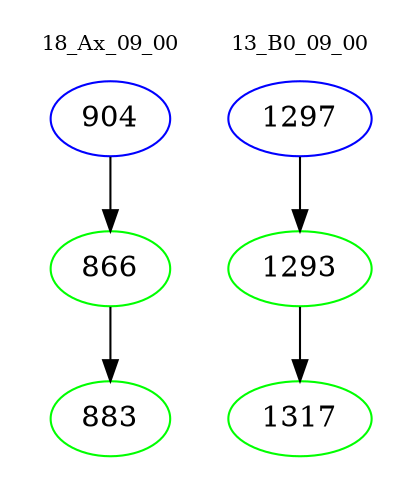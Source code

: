 digraph{
subgraph cluster_0 {
color = white
label = "18_Ax_09_00";
fontsize=10;
T0_904 [label="904", color="blue"]
T0_904 -> T0_866 [color="black"]
T0_866 [label="866", color="green"]
T0_866 -> T0_883 [color="black"]
T0_883 [label="883", color="green"]
}
subgraph cluster_1 {
color = white
label = "13_B0_09_00";
fontsize=10;
T1_1297 [label="1297", color="blue"]
T1_1297 -> T1_1293 [color="black"]
T1_1293 [label="1293", color="green"]
T1_1293 -> T1_1317 [color="black"]
T1_1317 [label="1317", color="green"]
}
}
